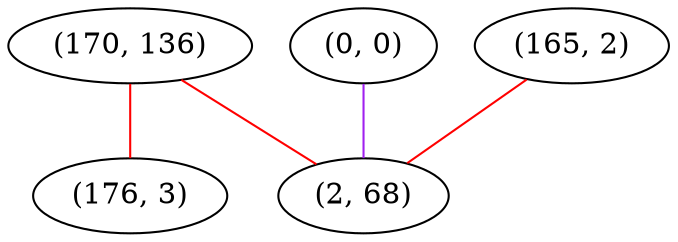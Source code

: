 graph "" {
"(170, 136)";
"(176, 3)";
"(0, 0)";
"(165, 2)";
"(2, 68)";
"(170, 136)" -- "(176, 3)"  [color=red, key=0, weight=1];
"(170, 136)" -- "(2, 68)"  [color=red, key=0, weight=1];
"(0, 0)" -- "(2, 68)"  [color=purple, key=0, weight=4];
"(165, 2)" -- "(2, 68)"  [color=red, key=0, weight=1];
}
